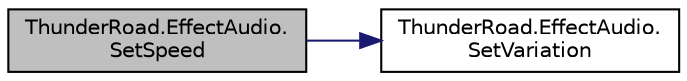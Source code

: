 digraph "ThunderRoad.EffectAudio.SetSpeed"
{
 // LATEX_PDF_SIZE
  edge [fontname="Helvetica",fontsize="10",labelfontname="Helvetica",labelfontsize="10"];
  node [fontname="Helvetica",fontsize="10",shape=record];
  rankdir="LR";
  Node1 [label="ThunderRoad.EffectAudio.\lSetSpeed",height=0.2,width=0.4,color="black", fillcolor="grey75", style="filled", fontcolor="black",tooltip="Sets the speed."];
  Node1 -> Node2 [color="midnightblue",fontsize="10",style="solid",fontname="Helvetica"];
  Node2 [label="ThunderRoad.EffectAudio.\lSetVariation",height=0.2,width=0.4,color="black", fillcolor="white", style="filled",URL="$class_thunder_road_1_1_effect_audio.html#a86ec45bfcff88a5fe923c439fe438d79",tooltip="Sets the variation."];
}
